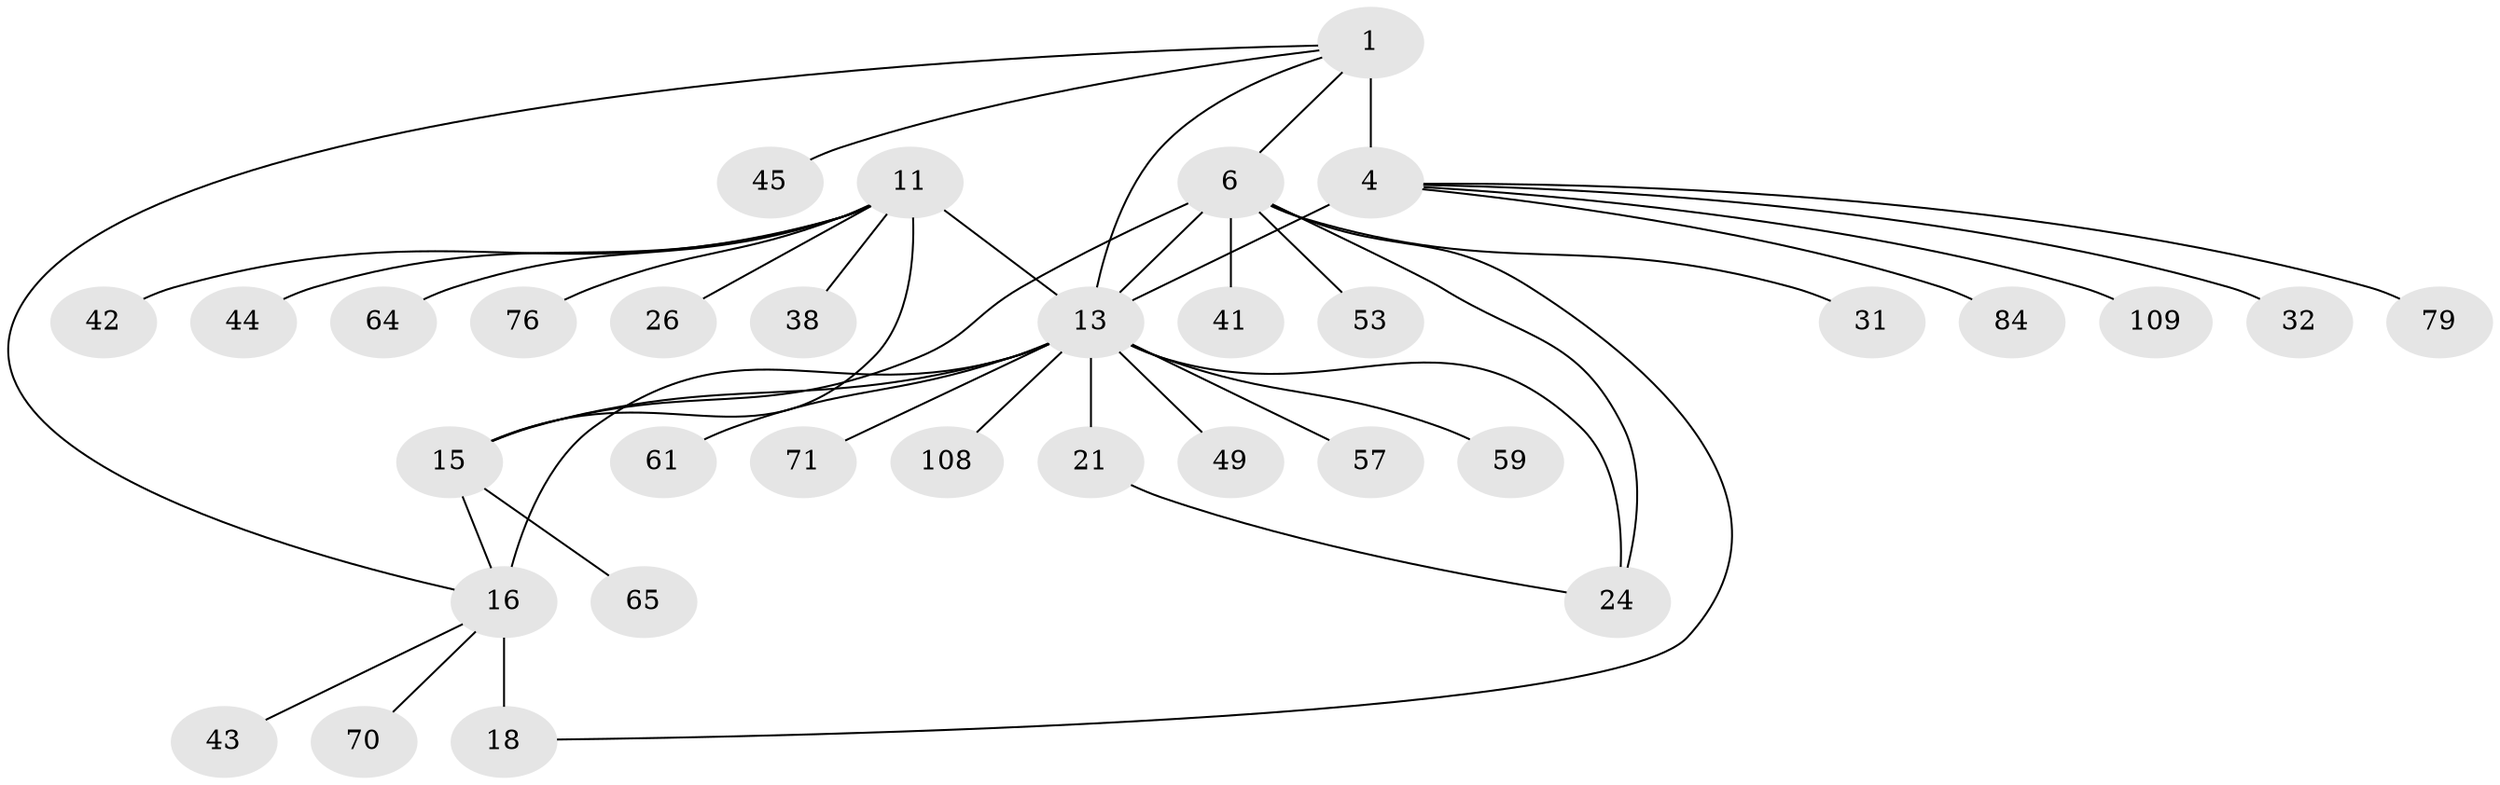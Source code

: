 // original degree distribution, {7: 0.06363636363636363, 8: 0.05454545454545454, 5: 0.045454545454545456, 11: 0.00909090909090909, 10: 0.00909090909090909, 13: 0.00909090909090909, 6: 0.02727272727272727, 9: 0.01818181818181818, 1: 0.5727272727272728, 2: 0.12727272727272726, 3: 0.045454545454545456, 4: 0.01818181818181818}
// Generated by graph-tools (version 1.1) at 2025/19/03/04/25 18:19:55]
// undirected, 33 vertices, 41 edges
graph export_dot {
graph [start="1"]
  node [color=gray90,style=filled];
  1 [super="+3+110+35+2"];
  4 [super="+5+75+27"];
  6 [super="+8+7+29"];
  11 [super="+12"];
  13 [super="+47+23+54+14+40+87+86+37"];
  15 [super="+30"];
  16 [super="+63+80+83+19+39+17"];
  18 [super="+94+88"];
  21 [super="+46+22+28"];
  24 [super="+77+98+85"];
  26;
  31;
  32 [super="+33"];
  38 [super="+51"];
  41 [super="+91"];
  42 [super="+66"];
  43 [super="+82"];
  44;
  45;
  49 [super="+96+103+58"];
  53;
  57;
  59;
  61;
  64 [super="+68"];
  65;
  70;
  71;
  76 [super="+95"];
  79;
  84;
  108;
  109;
  1 -- 4 [weight=6];
  1 -- 45;
  1 -- 13;
  1 -- 16;
  1 -- 6;
  4 -- 13;
  4 -- 32;
  4 -- 84;
  4 -- 109;
  4 -- 79;
  6 -- 18;
  6 -- 53;
  6 -- 24;
  6 -- 41;
  6 -- 31;
  6 -- 13 [weight=3];
  6 -- 15;
  11 -- 13 [weight=4];
  11 -- 15 [weight=2];
  11 -- 42;
  11 -- 64;
  11 -- 38;
  11 -- 44;
  11 -- 76;
  11 -- 26;
  13 -- 15 [weight=2];
  13 -- 71;
  13 -- 108;
  13 -- 16 [weight=3];
  13 -- 21 [weight=4];
  13 -- 24 [weight=3];
  13 -- 57;
  13 -- 61;
  13 -- 59;
  13 -- 49;
  15 -- 16 [weight=2];
  15 -- 65;
  16 -- 18 [weight=4];
  16 -- 43;
  16 -- 70;
  21 -- 24 [weight=2];
}
